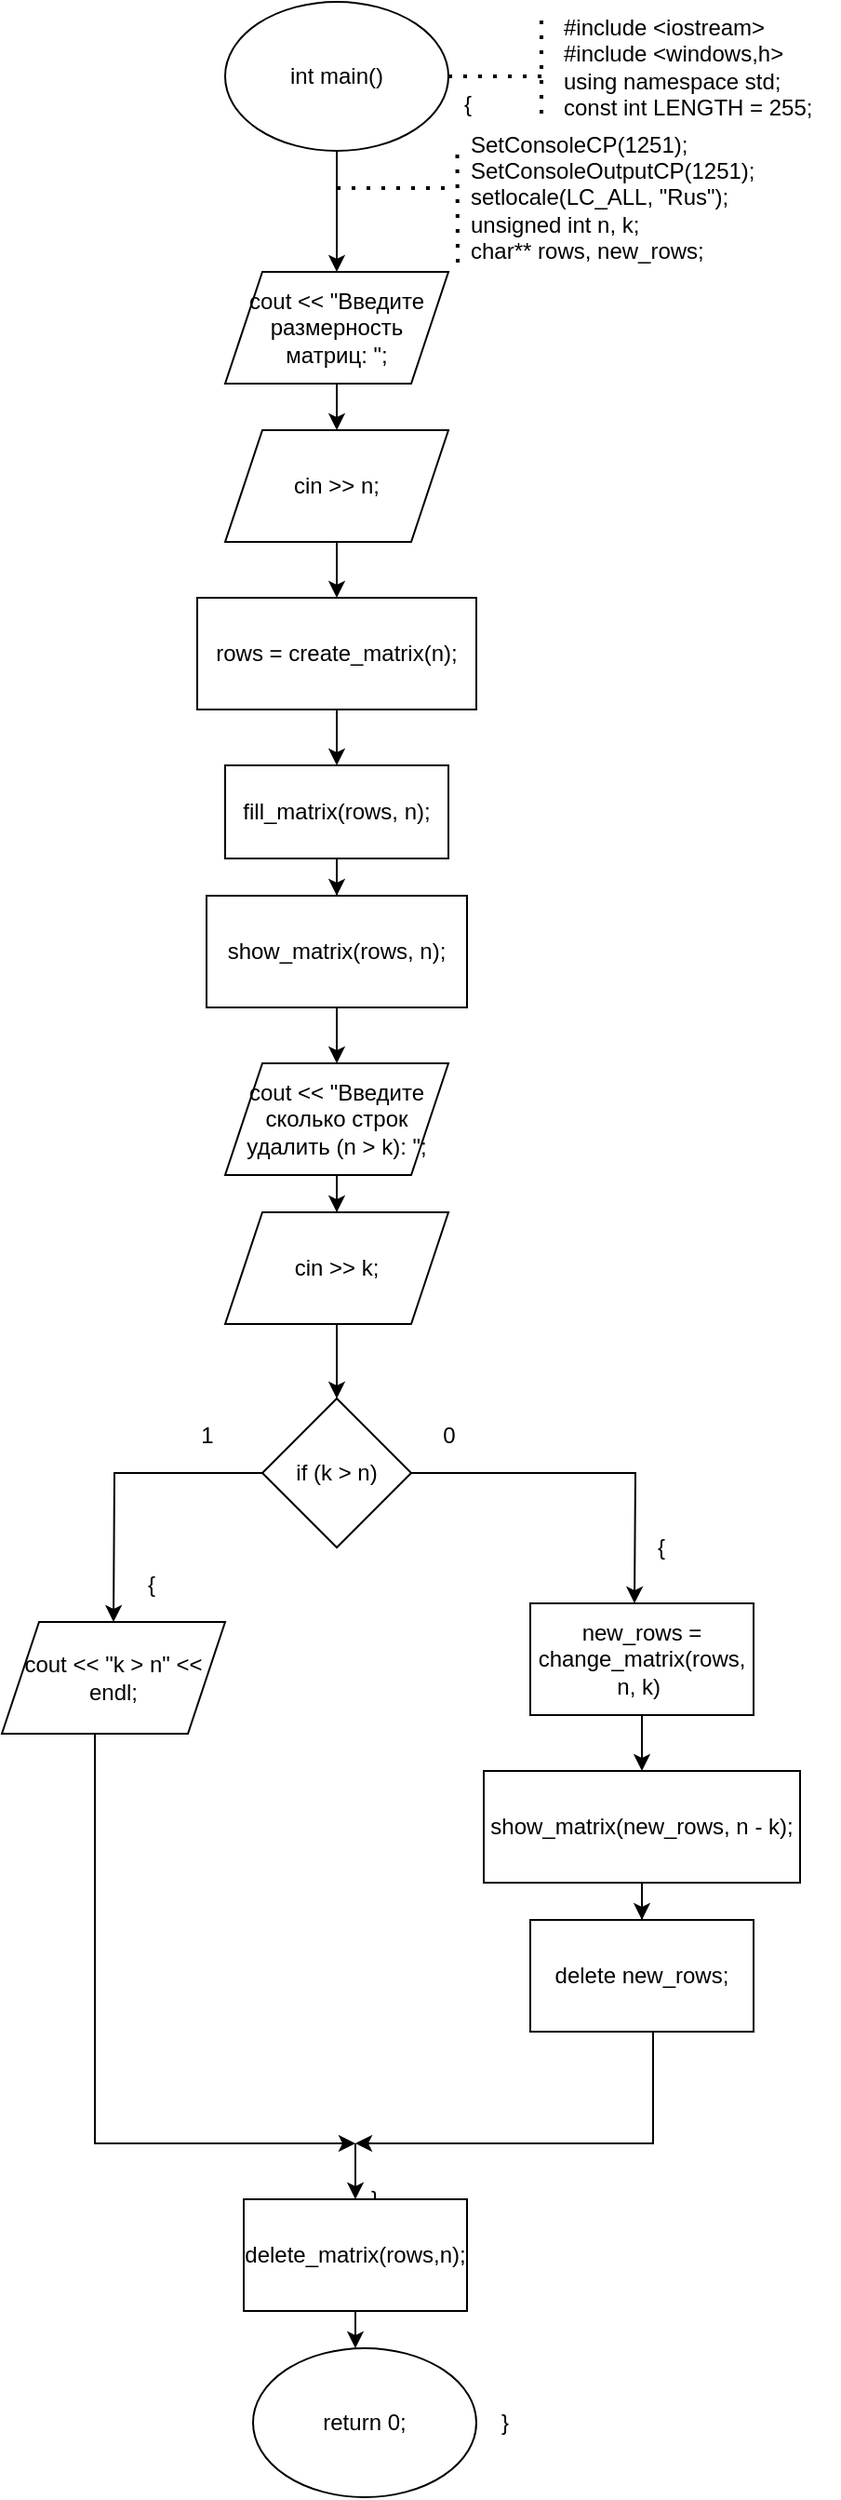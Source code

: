 <mxfile version="13.9.9" type="device"><diagram id="0OmZI2DsQdM-gUUwuqtB" name="Страница 1"><mxGraphModel dx="852" dy="504" grid="1" gridSize="10" guides="1" tooltips="1" connect="1" arrows="1" fold="1" page="1" pageScale="1" pageWidth="827" pageHeight="1169" math="0" shadow="0"><root><mxCell id="0"/><mxCell id="1" parent="0"/><mxCell id="_r-EA1vAzCbDVv37pgVl-3" style="edgeStyle=orthogonalEdgeStyle;rounded=0;orthogonalLoop=1;jettySize=auto;html=1;" parent="1" source="_r-EA1vAzCbDVv37pgVl-1" target="_r-EA1vAzCbDVv37pgVl-9" edge="1"><mxGeometry relative="1" as="geometry"><mxPoint x="250" y="170" as="targetPoint"/></mxGeometry></mxCell><mxCell id="_r-EA1vAzCbDVv37pgVl-1" value="int main()" style="ellipse;whiteSpace=wrap;html=1;" parent="1" vertex="1"><mxGeometry x="190" y="30" width="120" height="80" as="geometry"/></mxCell><mxCell id="_r-EA1vAzCbDVv37pgVl-2" value="{" style="text;html=1;align=center;verticalAlign=middle;resizable=0;points=[];autosize=1;" parent="1" vertex="1"><mxGeometry x="310" y="75" width="20" height="20" as="geometry"/></mxCell><mxCell id="_r-EA1vAzCbDVv37pgVl-4" value="" style="endArrow=none;dashed=1;html=1;dashPattern=1 3;strokeWidth=2;exitX=1;exitY=0.5;exitDx=0;exitDy=0;" parent="1" source="_r-EA1vAzCbDVv37pgVl-1" edge="1"><mxGeometry width="50" height="50" relative="1" as="geometry"><mxPoint x="220" y="290" as="sourcePoint"/><mxPoint x="360" y="70" as="targetPoint"/></mxGeometry></mxCell><mxCell id="_r-EA1vAzCbDVv37pgVl-5" value="#include &amp;lt;iostream&amp;gt;&lt;br&gt;#include &amp;lt;windows,h&amp;gt;&lt;br&gt;using namespace std;&lt;br&gt;const int LENGTH = 255;" style="text;html=1;align=left;verticalAlign=middle;resizable=0;points=[];autosize=1;" parent="1" vertex="1"><mxGeometry x="370" y="35" width="150" height="60" as="geometry"/></mxCell><mxCell id="_r-EA1vAzCbDVv37pgVl-6" value="" style="endArrow=none;dashed=1;html=1;dashPattern=1 3;strokeWidth=2;" parent="1" edge="1"><mxGeometry width="50" height="50" relative="1" as="geometry"><mxPoint x="250" y="130" as="sourcePoint"/><mxPoint x="310" y="130" as="targetPoint"/></mxGeometry></mxCell><mxCell id="_r-EA1vAzCbDVv37pgVl-7" value="" style="endArrow=none;dashed=1;html=1;dashPattern=1 3;strokeWidth=2;" parent="1" edge="1"><mxGeometry width="50" height="50" relative="1" as="geometry"><mxPoint x="360" y="40" as="sourcePoint"/><mxPoint x="360" y="90" as="targetPoint"/></mxGeometry></mxCell><mxCell id="_r-EA1vAzCbDVv37pgVl-8" value="SetConsoleCP(1251);&lt;br&gt;SetConsoleOutputCP(1251);&lt;br&gt;setlocale(LC_ALL, &quot;Rus&quot;);&lt;br&gt;unsigned int n, k;&lt;br&gt;char** rows, new_rows;&lt;br&gt;" style="text;html=1;align=left;verticalAlign=middle;resizable=0;points=[];autosize=1;" parent="1" vertex="1"><mxGeometry x="320" y="95" width="170" height="80" as="geometry"/></mxCell><mxCell id="_r-EA1vAzCbDVv37pgVl-10" style="edgeStyle=orthogonalEdgeStyle;rounded=0;orthogonalLoop=1;jettySize=auto;html=1;" parent="1" source="_r-EA1vAzCbDVv37pgVl-9" target="_r-EA1vAzCbDVv37pgVl-11" edge="1"><mxGeometry relative="1" as="geometry"><mxPoint x="250" y="260" as="targetPoint"/></mxGeometry></mxCell><mxCell id="_r-EA1vAzCbDVv37pgVl-9" value="cout &amp;lt;&amp;lt; &quot;Введите размерность матриц: &quot;;" style="shape=parallelogram;perimeter=parallelogramPerimeter;whiteSpace=wrap;html=1;fixedSize=1;" parent="1" vertex="1"><mxGeometry x="190" y="175" width="120" height="60" as="geometry"/></mxCell><mxCell id="_r-EA1vAzCbDVv37pgVl-13" style="edgeStyle=orthogonalEdgeStyle;rounded=0;orthogonalLoop=1;jettySize=auto;html=1;" parent="1" source="_r-EA1vAzCbDVv37pgVl-11" target="_r-EA1vAzCbDVv37pgVl-14" edge="1"><mxGeometry relative="1" as="geometry"><mxPoint x="250" y="350" as="targetPoint"/></mxGeometry></mxCell><mxCell id="_r-EA1vAzCbDVv37pgVl-11" value="cin &amp;gt;&amp;gt; n;" style="shape=parallelogram;perimeter=parallelogramPerimeter;whiteSpace=wrap;html=1;fixedSize=1;" parent="1" vertex="1"><mxGeometry x="190" y="260" width="120" height="60" as="geometry"/></mxCell><mxCell id="_r-EA1vAzCbDVv37pgVl-15" style="edgeStyle=orthogonalEdgeStyle;rounded=0;orthogonalLoop=1;jettySize=auto;html=1;" parent="1" source="_r-EA1vAzCbDVv37pgVl-14" target="_r-EA1vAzCbDVv37pgVl-16" edge="1"><mxGeometry relative="1" as="geometry"><mxPoint x="250" y="440" as="targetPoint"/></mxGeometry></mxCell><mxCell id="_r-EA1vAzCbDVv37pgVl-14" value="rows = create_matrix(n);" style="rounded=0;whiteSpace=wrap;html=1;" parent="1" vertex="1"><mxGeometry x="175" y="350" width="150" height="60" as="geometry"/></mxCell><mxCell id="_r-EA1vAzCbDVv37pgVl-17" style="edgeStyle=orthogonalEdgeStyle;rounded=0;orthogonalLoop=1;jettySize=auto;html=1;" parent="1" source="_r-EA1vAzCbDVv37pgVl-16" target="_r-EA1vAzCbDVv37pgVl-18" edge="1"><mxGeometry relative="1" as="geometry"><mxPoint x="250" y="520" as="targetPoint"/></mxGeometry></mxCell><mxCell id="_r-EA1vAzCbDVv37pgVl-16" value="fill_matrix(rows, n);" style="rounded=0;whiteSpace=wrap;html=1;" parent="1" vertex="1"><mxGeometry x="190" y="440" width="120" height="50" as="geometry"/></mxCell><mxCell id="_r-EA1vAzCbDVv37pgVl-19" style="edgeStyle=orthogonalEdgeStyle;rounded=0;orthogonalLoop=1;jettySize=auto;html=1;" parent="1" source="_r-EA1vAzCbDVv37pgVl-18" target="_r-EA1vAzCbDVv37pgVl-20" edge="1"><mxGeometry relative="1" as="geometry"><mxPoint x="250" y="600" as="targetPoint"/></mxGeometry></mxCell><mxCell id="_r-EA1vAzCbDVv37pgVl-18" value="show_matrix(rows, n);" style="rounded=0;whiteSpace=wrap;html=1;" parent="1" vertex="1"><mxGeometry x="180" y="510" width="140" height="60" as="geometry"/></mxCell><mxCell id="_r-EA1vAzCbDVv37pgVl-22" style="edgeStyle=orthogonalEdgeStyle;rounded=0;orthogonalLoop=1;jettySize=auto;html=1;" parent="1" source="_r-EA1vAzCbDVv37pgVl-20" target="_r-EA1vAzCbDVv37pgVl-23" edge="1"><mxGeometry relative="1" as="geometry"><mxPoint x="250" y="690" as="targetPoint"/></mxGeometry></mxCell><mxCell id="_r-EA1vAzCbDVv37pgVl-20" value="cout &amp;lt;&amp;lt; &quot;Введите сколько строк удалить (n &amp;gt; k): &quot;;" style="shape=parallelogram;perimeter=parallelogramPerimeter;whiteSpace=wrap;html=1;fixedSize=1;" parent="1" vertex="1"><mxGeometry x="190" y="600" width="120" height="60" as="geometry"/></mxCell><mxCell id="_r-EA1vAzCbDVv37pgVl-24" style="edgeStyle=orthogonalEdgeStyle;rounded=0;orthogonalLoop=1;jettySize=auto;html=1;" parent="1" source="_r-EA1vAzCbDVv37pgVl-23" target="_r-EA1vAzCbDVv37pgVl-25" edge="1"><mxGeometry relative="1" as="geometry"><mxPoint x="250" y="760" as="targetPoint"/></mxGeometry></mxCell><mxCell id="_r-EA1vAzCbDVv37pgVl-23" value="cin &amp;gt;&amp;gt; k;" style="shape=parallelogram;perimeter=parallelogramPerimeter;whiteSpace=wrap;html=1;fixedSize=1;" parent="1" vertex="1"><mxGeometry x="190" y="680" width="120" height="60" as="geometry"/></mxCell><mxCell id="_r-EA1vAzCbDVv37pgVl-26" style="edgeStyle=orthogonalEdgeStyle;rounded=0;orthogonalLoop=1;jettySize=auto;html=1;" parent="1" source="_r-EA1vAzCbDVv37pgVl-25" edge="1"><mxGeometry relative="1" as="geometry"><mxPoint x="130" y="900" as="targetPoint"/></mxGeometry></mxCell><mxCell id="_r-EA1vAzCbDVv37pgVl-30" style="edgeStyle=orthogonalEdgeStyle;rounded=0;orthogonalLoop=1;jettySize=auto;html=1;" parent="1" source="_r-EA1vAzCbDVv37pgVl-25" edge="1"><mxGeometry relative="1" as="geometry"><mxPoint x="410" y="890" as="targetPoint"/></mxGeometry></mxCell><mxCell id="_r-EA1vAzCbDVv37pgVl-25" value="if (k &amp;gt; n)" style="rhombus;whiteSpace=wrap;html=1;" parent="1" vertex="1"><mxGeometry x="210" y="780" width="80" height="80" as="geometry"/></mxCell><mxCell id="_r-EA1vAzCbDVv37pgVl-27" value="1" style="text;html=1;align=center;verticalAlign=middle;resizable=0;points=[];autosize=1;" parent="1" vertex="1"><mxGeometry x="170" y="790" width="20" height="20" as="geometry"/></mxCell><mxCell id="_r-EA1vAzCbDVv37pgVl-39" style="edgeStyle=orthogonalEdgeStyle;rounded=0;orthogonalLoop=1;jettySize=auto;html=1;" parent="1" source="_r-EA1vAzCbDVv37pgVl-29" edge="1"><mxGeometry relative="1" as="geometry"><mxPoint x="260" y="1180" as="targetPoint"/><Array as="points"><mxPoint x="120" y="1180"/></Array></mxGeometry></mxCell><mxCell id="_r-EA1vAzCbDVv37pgVl-29" value="cout &amp;lt;&amp;lt; &quot;k &amp;gt; n&quot; &amp;lt;&amp;lt; endl;" style="shape=parallelogram;perimeter=parallelogramPerimeter;whiteSpace=wrap;html=1;fixedSize=1;" parent="1" vertex="1"><mxGeometry x="70" y="900" width="120" height="60" as="geometry"/></mxCell><mxCell id="_r-EA1vAzCbDVv37pgVl-31" value="0" style="text;html=1;align=center;verticalAlign=middle;resizable=0;points=[];autosize=1;" parent="1" vertex="1"><mxGeometry x="300" y="790" width="20" height="20" as="geometry"/></mxCell><mxCell id="_r-EA1vAzCbDVv37pgVl-33" style="edgeStyle=orthogonalEdgeStyle;rounded=0;orthogonalLoop=1;jettySize=auto;html=1;" parent="1" source="_r-EA1vAzCbDVv37pgVl-32" target="_r-EA1vAzCbDVv37pgVl-34" edge="1"><mxGeometry relative="1" as="geometry"><mxPoint x="414" y="980" as="targetPoint"/></mxGeometry></mxCell><mxCell id="_r-EA1vAzCbDVv37pgVl-32" value="new_rows = change_matrix(rows, n, k)&amp;nbsp;" style="rounded=0;whiteSpace=wrap;html=1;" parent="1" vertex="1"><mxGeometry x="354" y="890" width="120" height="60" as="geometry"/></mxCell><mxCell id="_r-EA1vAzCbDVv37pgVl-35" style="edgeStyle=orthogonalEdgeStyle;rounded=0;orthogonalLoop=1;jettySize=auto;html=1;" parent="1" source="_r-EA1vAzCbDVv37pgVl-34" target="_r-EA1vAzCbDVv37pgVl-36" edge="1"><mxGeometry relative="1" as="geometry"><mxPoint x="414" y="1070" as="targetPoint"/></mxGeometry></mxCell><mxCell id="_r-EA1vAzCbDVv37pgVl-34" value="show_matrix(new_rows, n - k);" style="rounded=0;whiteSpace=wrap;html=1;" parent="1" vertex="1"><mxGeometry x="329" y="980" width="170" height="60" as="geometry"/></mxCell><mxCell id="_r-EA1vAzCbDVv37pgVl-40" style="edgeStyle=orthogonalEdgeStyle;rounded=0;orthogonalLoop=1;jettySize=auto;html=1;" parent="1" source="_r-EA1vAzCbDVv37pgVl-36" edge="1"><mxGeometry relative="1" as="geometry"><mxPoint x="260" y="1180" as="targetPoint"/><Array as="points"><mxPoint x="420" y="1180"/></Array></mxGeometry></mxCell><mxCell id="_r-EA1vAzCbDVv37pgVl-36" value="delete new_rows;" style="rounded=0;whiteSpace=wrap;html=1;" parent="1" vertex="1"><mxGeometry x="354" y="1060" width="120" height="60" as="geometry"/></mxCell><mxCell id="_r-EA1vAzCbDVv37pgVl-37" value="{" style="text;html=1;align=center;verticalAlign=middle;resizable=0;points=[];autosize=1;" parent="1" vertex="1"><mxGeometry x="414" y="850" width="20" height="20" as="geometry"/></mxCell><mxCell id="_r-EA1vAzCbDVv37pgVl-38" value="{" style="text;html=1;align=center;verticalAlign=middle;resizable=0;points=[];autosize=1;" parent="1" vertex="1"><mxGeometry x="140" y="870" width="20" height="20" as="geometry"/></mxCell><mxCell id="_r-EA1vAzCbDVv37pgVl-41" value="" style="endArrow=classic;html=1;" parent="1" target="_r-EA1vAzCbDVv37pgVl-43" edge="1"><mxGeometry width="50" height="50" relative="1" as="geometry"><mxPoint x="260" y="1180" as="sourcePoint"/><mxPoint x="260" y="1240" as="targetPoint"/></mxGeometry></mxCell><mxCell id="_r-EA1vAzCbDVv37pgVl-42" value="}" style="text;html=1;align=center;verticalAlign=middle;resizable=0;points=[];autosize=1;" parent="1" vertex="1"><mxGeometry x="260" y="1200" width="20" height="20" as="geometry"/></mxCell><mxCell id="_r-EA1vAzCbDVv37pgVl-44" style="edgeStyle=orthogonalEdgeStyle;rounded=0;orthogonalLoop=1;jettySize=auto;html=1;" parent="1" source="_r-EA1vAzCbDVv37pgVl-43" edge="1"><mxGeometry relative="1" as="geometry"><mxPoint x="260" y="1290" as="targetPoint"/></mxGeometry></mxCell><mxCell id="_r-EA1vAzCbDVv37pgVl-43" value="delete_matrix(rows,n);" style="rounded=0;whiteSpace=wrap;html=1;" parent="1" vertex="1"><mxGeometry x="200" y="1210" width="120" height="60" as="geometry"/></mxCell><mxCell id="_r-EA1vAzCbDVv37pgVl-46" value="return 0;" style="ellipse;whiteSpace=wrap;html=1;" parent="1" vertex="1"><mxGeometry x="205" y="1290" width="120" height="80" as="geometry"/></mxCell><mxCell id="_r-EA1vAzCbDVv37pgVl-47" value="}" style="text;html=1;align=center;verticalAlign=middle;resizable=0;points=[];autosize=1;" parent="1" vertex="1"><mxGeometry x="330" y="1320" width="20" height="20" as="geometry"/></mxCell><mxCell id="_r-EA1vAzCbDVv37pgVl-48" value="" style="endArrow=none;dashed=1;html=1;dashPattern=1 3;strokeWidth=2;entryX=-0.031;entryY=0.152;entryDx=0;entryDy=0;entryPerimeter=0;" parent="1" target="_r-EA1vAzCbDVv37pgVl-8" edge="1"><mxGeometry width="50" height="50" relative="1" as="geometry"><mxPoint x="315" y="170" as="sourcePoint"/><mxPoint x="180" y="250" as="targetPoint"/></mxGeometry></mxCell></root></mxGraphModel></diagram></mxfile>